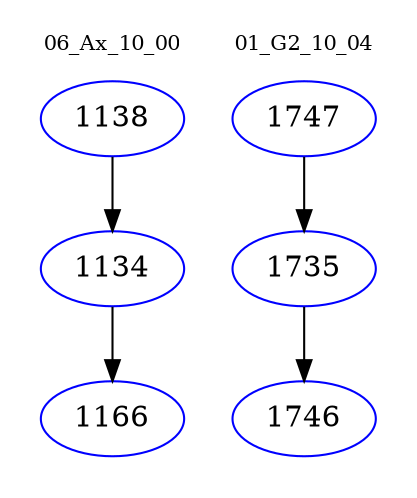 digraph{
subgraph cluster_0 {
color = white
label = "06_Ax_10_00";
fontsize=10;
T0_1138 [label="1138", color="blue"]
T0_1138 -> T0_1134 [color="black"]
T0_1134 [label="1134", color="blue"]
T0_1134 -> T0_1166 [color="black"]
T0_1166 [label="1166", color="blue"]
}
subgraph cluster_1 {
color = white
label = "01_G2_10_04";
fontsize=10;
T1_1747 [label="1747", color="blue"]
T1_1747 -> T1_1735 [color="black"]
T1_1735 [label="1735", color="blue"]
T1_1735 -> T1_1746 [color="black"]
T1_1746 [label="1746", color="blue"]
}
}
